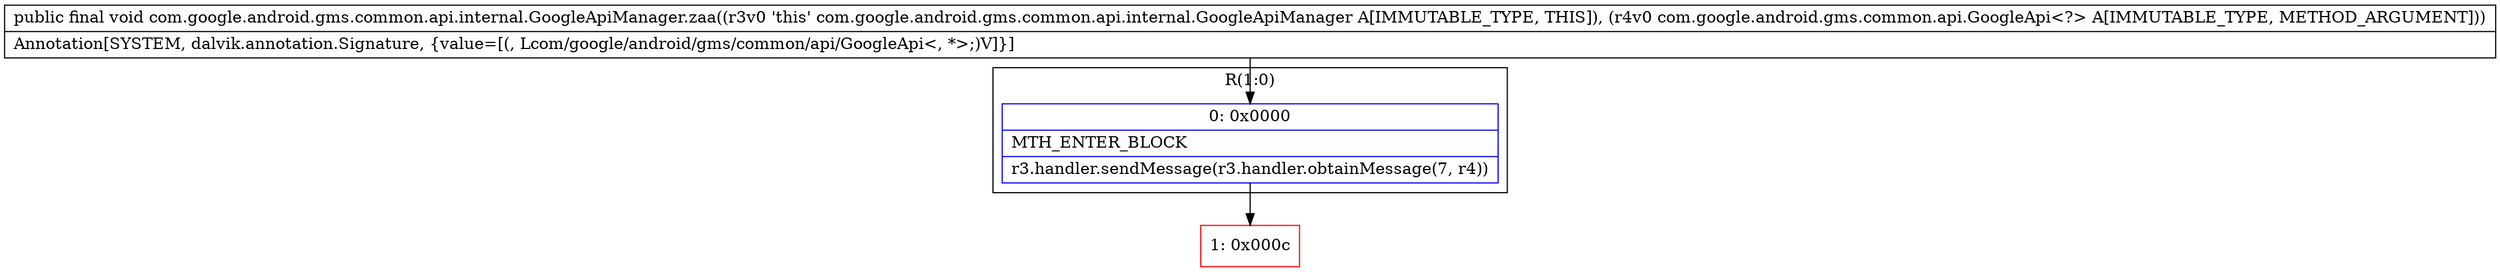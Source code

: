 digraph "CFG forcom.google.android.gms.common.api.internal.GoogleApiManager.zaa(Lcom\/google\/android\/gms\/common\/api\/GoogleApi;)V" {
subgraph cluster_Region_286710232 {
label = "R(1:0)";
node [shape=record,color=blue];
Node_0 [shape=record,label="{0\:\ 0x0000|MTH_ENTER_BLOCK\l|r3.handler.sendMessage(r3.handler.obtainMessage(7, r4))\l}"];
}
Node_1 [shape=record,color=red,label="{1\:\ 0x000c}"];
MethodNode[shape=record,label="{public final void com.google.android.gms.common.api.internal.GoogleApiManager.zaa((r3v0 'this' com.google.android.gms.common.api.internal.GoogleApiManager A[IMMUTABLE_TYPE, THIS]), (r4v0 com.google.android.gms.common.api.GoogleApi\<?\> A[IMMUTABLE_TYPE, METHOD_ARGUMENT]))  | Annotation[SYSTEM, dalvik.annotation.Signature, \{value=[(, Lcom\/google\/android\/gms\/common\/api\/GoogleApi\<, *\>;)V]\}]\l}"];
MethodNode -> Node_0;
Node_0 -> Node_1;
}


